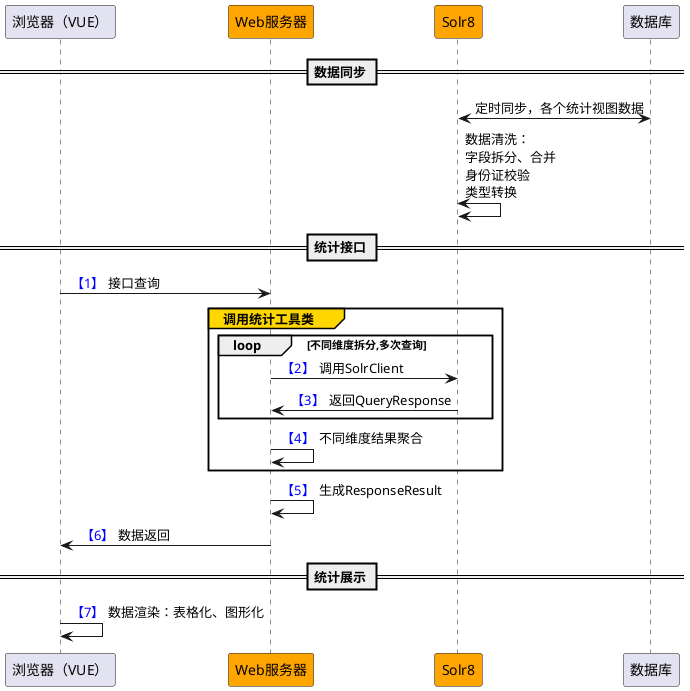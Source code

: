 @startuml
'https://plantuml.com/sequence-diagram
participant "浏览器（VUE）" as client
participant "Web服务器" as web #orange
participant "Solr8" as solr #orange
participant "数据库" as db
== 数据同步 ==
solr<->db : 定时同步，各个统计视图数据
solr<->solr : 数据清洗：\n字段拆分、合并\n身份证校验\n类型转换

== 统计接口 ==
autonumber "<font color=blue> 【#】"
client -> web :接口查询
group#Gold 调用统计工具类
loop 不同维度拆分,多次查询
web -> solr :调用SolrClient
solr -> web :返回QueryResponse
end
web -> web :不同维度结果聚合
end
web -> web:生成ResponseResult
web -> client:数据返回
== 统计展示 ==
client -> client :数据渲染：表格化、图形化
@enduml
